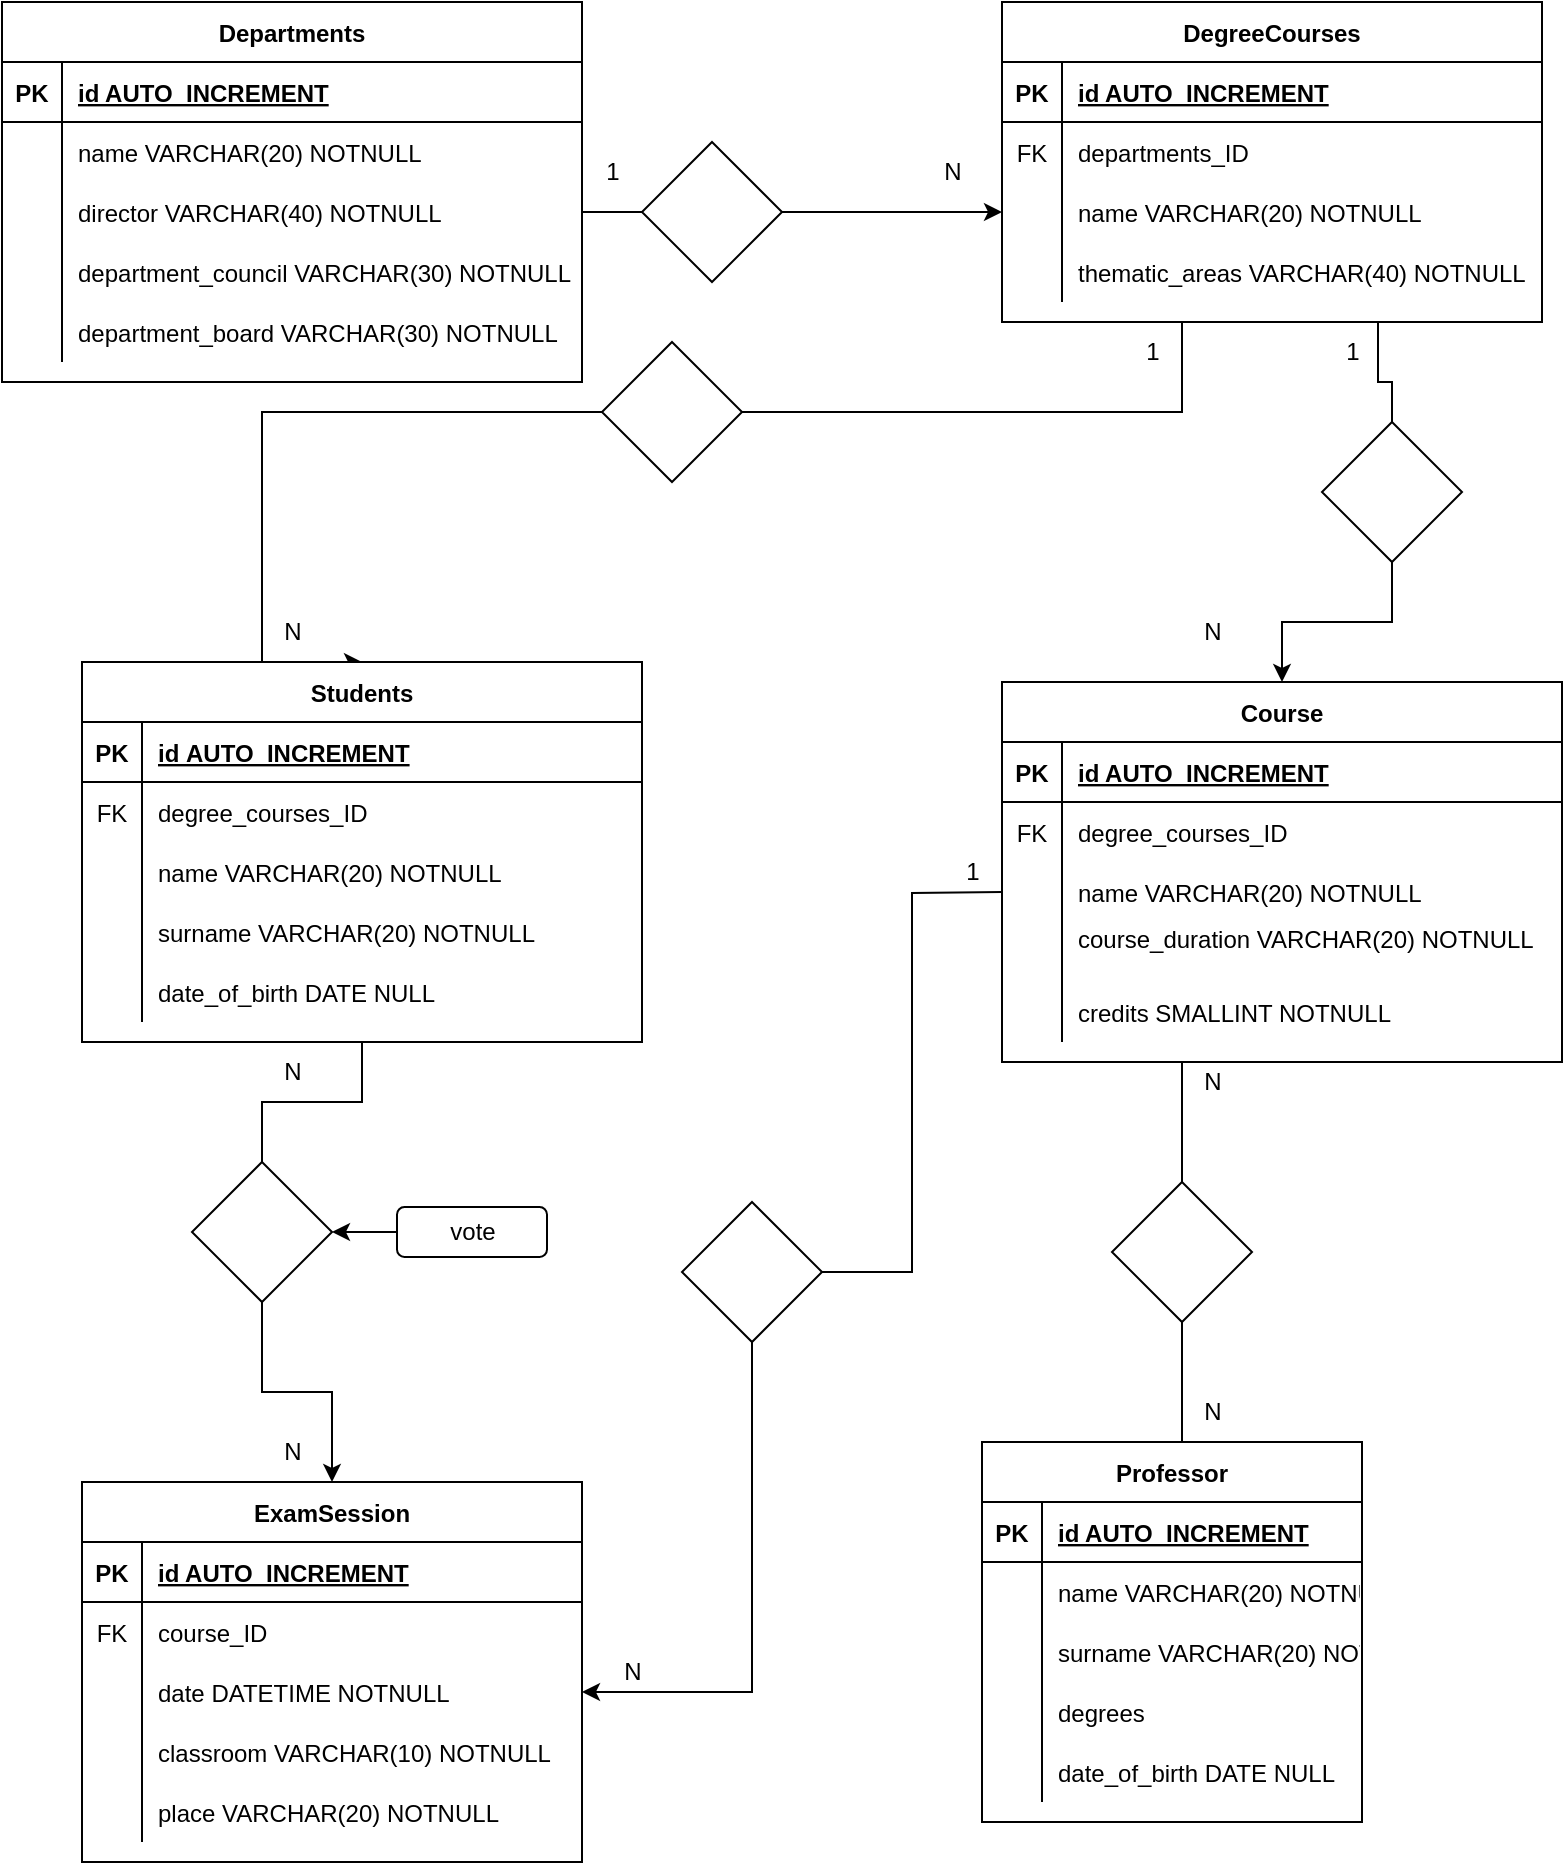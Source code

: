 <mxfile version="20.0.3" type="device"><diagram id="C5RBs43oDa-KdzZeNtuy" name="Page-1"><mxGraphModel dx="946" dy="585" grid="1" gridSize="10" guides="1" tooltips="1" connect="1" arrows="1" fold="1" page="1" pageScale="1" pageWidth="827" pageHeight="1169" math="0" shadow="0"><root><mxCell id="WIyWlLk6GJQsqaUBKTNV-0"/><mxCell id="WIyWlLk6GJQsqaUBKTNV-1" parent="WIyWlLk6GJQsqaUBKTNV-0"/><mxCell id="mthXkv__zyoTN7naPAUL-9" value="Departments" style="shape=table;startSize=30;container=1;collapsible=1;childLayout=tableLayout;fixedRows=1;rowLines=0;fontStyle=1;align=center;resizeLast=1;" vertex="1" parent="WIyWlLk6GJQsqaUBKTNV-1"><mxGeometry x="30" y="30" width="290" height="190" as="geometry"/></mxCell><mxCell id="mthXkv__zyoTN7naPAUL-10" value="" style="shape=tableRow;horizontal=0;startSize=0;swimlaneHead=0;swimlaneBody=0;fillColor=none;collapsible=0;dropTarget=0;points=[[0,0.5],[1,0.5]];portConstraint=eastwest;top=0;left=0;right=0;bottom=1;" vertex="1" parent="mthXkv__zyoTN7naPAUL-9"><mxGeometry y="30" width="290" height="30" as="geometry"/></mxCell><mxCell id="mthXkv__zyoTN7naPAUL-11" value="PK" style="shape=partialRectangle;connectable=0;fillColor=none;top=0;left=0;bottom=0;right=0;fontStyle=1;overflow=hidden;" vertex="1" parent="mthXkv__zyoTN7naPAUL-10"><mxGeometry width="30" height="30" as="geometry"><mxRectangle width="30" height="30" as="alternateBounds"/></mxGeometry></mxCell><mxCell id="mthXkv__zyoTN7naPAUL-12" value="id AUTO_INCREMENT" style="shape=partialRectangle;connectable=0;fillColor=none;top=0;left=0;bottom=0;right=0;align=left;spacingLeft=6;fontStyle=5;overflow=hidden;" vertex="1" parent="mthXkv__zyoTN7naPAUL-10"><mxGeometry x="30" width="260" height="30" as="geometry"><mxRectangle width="260" height="30" as="alternateBounds"/></mxGeometry></mxCell><mxCell id="mthXkv__zyoTN7naPAUL-16" value="" style="shape=tableRow;horizontal=0;startSize=0;swimlaneHead=0;swimlaneBody=0;fillColor=none;collapsible=0;dropTarget=0;points=[[0,0.5],[1,0.5]];portConstraint=eastwest;top=0;left=0;right=0;bottom=0;" vertex="1" parent="mthXkv__zyoTN7naPAUL-9"><mxGeometry y="60" width="290" height="30" as="geometry"/></mxCell><mxCell id="mthXkv__zyoTN7naPAUL-17" value="" style="shape=partialRectangle;connectable=0;fillColor=none;top=0;left=0;bottom=0;right=0;editable=1;overflow=hidden;" vertex="1" parent="mthXkv__zyoTN7naPAUL-16"><mxGeometry width="30" height="30" as="geometry"><mxRectangle width="30" height="30" as="alternateBounds"/></mxGeometry></mxCell><mxCell id="mthXkv__zyoTN7naPAUL-18" value="name VARCHAR(20) NOTNULL" style="shape=partialRectangle;connectable=0;fillColor=none;top=0;left=0;bottom=0;right=0;align=left;spacingLeft=6;overflow=hidden;" vertex="1" parent="mthXkv__zyoTN7naPAUL-16"><mxGeometry x="30" width="260" height="30" as="geometry"><mxRectangle width="260" height="30" as="alternateBounds"/></mxGeometry></mxCell><mxCell id="mthXkv__zyoTN7naPAUL-19" value="" style="shape=tableRow;horizontal=0;startSize=0;swimlaneHead=0;swimlaneBody=0;fillColor=none;collapsible=0;dropTarget=0;points=[[0,0.5],[1,0.5]];portConstraint=eastwest;top=0;left=0;right=0;bottom=0;" vertex="1" parent="mthXkv__zyoTN7naPAUL-9"><mxGeometry y="90" width="290" height="30" as="geometry"/></mxCell><mxCell id="mthXkv__zyoTN7naPAUL-20" value="" style="shape=partialRectangle;connectable=0;fillColor=none;top=0;left=0;bottom=0;right=0;editable=1;overflow=hidden;" vertex="1" parent="mthXkv__zyoTN7naPAUL-19"><mxGeometry width="30" height="30" as="geometry"><mxRectangle width="30" height="30" as="alternateBounds"/></mxGeometry></mxCell><mxCell id="mthXkv__zyoTN7naPAUL-21" value="director VARCHAR(40) NOTNULL" style="shape=partialRectangle;connectable=0;fillColor=none;top=0;left=0;bottom=0;right=0;align=left;spacingLeft=6;overflow=hidden;" vertex="1" parent="mthXkv__zyoTN7naPAUL-19"><mxGeometry x="30" width="260" height="30" as="geometry"><mxRectangle width="260" height="30" as="alternateBounds"/></mxGeometry></mxCell><mxCell id="mthXkv__zyoTN7naPAUL-22" value="" style="shape=tableRow;horizontal=0;startSize=0;swimlaneHead=0;swimlaneBody=0;fillColor=none;collapsible=0;dropTarget=0;points=[[0,0.5],[1,0.5]];portConstraint=eastwest;top=0;left=0;right=0;bottom=0;" vertex="1" parent="mthXkv__zyoTN7naPAUL-9"><mxGeometry y="120" width="290" height="30" as="geometry"/></mxCell><mxCell id="mthXkv__zyoTN7naPAUL-23" value="" style="shape=partialRectangle;connectable=0;fillColor=none;top=0;left=0;bottom=0;right=0;editable=1;overflow=hidden;" vertex="1" parent="mthXkv__zyoTN7naPAUL-22"><mxGeometry width="30" height="30" as="geometry"><mxRectangle width="30" height="30" as="alternateBounds"/></mxGeometry></mxCell><mxCell id="mthXkv__zyoTN7naPAUL-24" value="department_council VARCHAR(30) NOTNULL" style="shape=partialRectangle;connectable=0;fillColor=none;top=0;left=0;bottom=0;right=0;align=left;spacingLeft=6;overflow=hidden;" vertex="1" parent="mthXkv__zyoTN7naPAUL-22"><mxGeometry x="30" width="260" height="30" as="geometry"><mxRectangle width="260" height="30" as="alternateBounds"/></mxGeometry></mxCell><mxCell id="mthXkv__zyoTN7naPAUL-25" value="" style="shape=tableRow;horizontal=0;startSize=0;swimlaneHead=0;swimlaneBody=0;fillColor=none;collapsible=0;dropTarget=0;points=[[0,0.5],[1,0.5]];portConstraint=eastwest;top=0;left=0;right=0;bottom=0;" vertex="1" parent="mthXkv__zyoTN7naPAUL-9"><mxGeometry y="150" width="290" height="30" as="geometry"/></mxCell><mxCell id="mthXkv__zyoTN7naPAUL-26" value="" style="shape=partialRectangle;connectable=0;fillColor=none;top=0;left=0;bottom=0;right=0;editable=1;overflow=hidden;" vertex="1" parent="mthXkv__zyoTN7naPAUL-25"><mxGeometry width="30" height="30" as="geometry"><mxRectangle width="30" height="30" as="alternateBounds"/></mxGeometry></mxCell><mxCell id="mthXkv__zyoTN7naPAUL-27" value="department_board VARCHAR(30) NOTNULL" style="shape=partialRectangle;connectable=0;fillColor=none;top=0;left=0;bottom=0;right=0;align=left;spacingLeft=6;overflow=hidden;" vertex="1" parent="mthXkv__zyoTN7naPAUL-25"><mxGeometry x="30" width="260" height="30" as="geometry"><mxRectangle width="260" height="30" as="alternateBounds"/></mxGeometry></mxCell><mxCell id="mthXkv__zyoTN7naPAUL-90" style="edgeStyle=orthogonalEdgeStyle;rounded=0;orthogonalLoop=1;jettySize=auto;html=1;startArrow=none;" edge="1" parent="WIyWlLk6GJQsqaUBKTNV-1" source="mthXkv__zyoTN7naPAUL-94" target="mthXkv__zyoTN7naPAUL-71"><mxGeometry relative="1" as="geometry"/></mxCell><mxCell id="mthXkv__zyoTN7naPAUL-168" style="edgeStyle=orthogonalEdgeStyle;rounded=0;orthogonalLoop=1;jettySize=auto;html=1;entryX=0.5;entryY=0;entryDx=0;entryDy=0;startArrow=none;exitX=0;exitY=0.5;exitDx=0;exitDy=0;exitPerimeter=0;" edge="1" parent="WIyWlLk6GJQsqaUBKTNV-1" source="mthXkv__zyoTN7naPAUL-169" target="mthXkv__zyoTN7naPAUL-149"><mxGeometry relative="1" as="geometry"><Array as="points"><mxPoint x="160" y="235"/></Array></mxGeometry></mxCell><mxCell id="mthXkv__zyoTN7naPAUL-28" value="DegreeCourses" style="shape=table;startSize=30;container=1;collapsible=1;childLayout=tableLayout;fixedRows=1;rowLines=0;fontStyle=1;align=center;resizeLast=1;" vertex="1" parent="WIyWlLk6GJQsqaUBKTNV-1"><mxGeometry x="530" y="30" width="270" height="160" as="geometry"/></mxCell><mxCell id="mthXkv__zyoTN7naPAUL-29" value="" style="shape=tableRow;horizontal=0;startSize=0;swimlaneHead=0;swimlaneBody=0;fillColor=none;collapsible=0;dropTarget=0;points=[[0,0.5],[1,0.5]];portConstraint=eastwest;top=0;left=0;right=0;bottom=1;" vertex="1" parent="mthXkv__zyoTN7naPAUL-28"><mxGeometry y="30" width="270" height="30" as="geometry"/></mxCell><mxCell id="mthXkv__zyoTN7naPAUL-30" value="PK" style="shape=partialRectangle;connectable=0;fillColor=none;top=0;left=0;bottom=0;right=0;fontStyle=1;overflow=hidden;" vertex="1" parent="mthXkv__zyoTN7naPAUL-29"><mxGeometry width="30" height="30" as="geometry"><mxRectangle width="30" height="30" as="alternateBounds"/></mxGeometry></mxCell><mxCell id="mthXkv__zyoTN7naPAUL-31" value="id AUTO_INCREMENT" style="shape=partialRectangle;connectable=0;fillColor=none;top=0;left=0;bottom=0;right=0;align=left;spacingLeft=6;fontStyle=5;overflow=hidden;" vertex="1" parent="mthXkv__zyoTN7naPAUL-29"><mxGeometry x="30" width="240" height="30" as="geometry"><mxRectangle width="240" height="30" as="alternateBounds"/></mxGeometry></mxCell><mxCell id="mthXkv__zyoTN7naPAUL-32" value="" style="shape=tableRow;horizontal=0;startSize=0;swimlaneHead=0;swimlaneBody=0;fillColor=none;collapsible=0;dropTarget=0;points=[[0,0.5],[1,0.5]];portConstraint=eastwest;top=0;left=0;right=0;bottom=0;" vertex="1" parent="mthXkv__zyoTN7naPAUL-28"><mxGeometry y="60" width="270" height="30" as="geometry"/></mxCell><mxCell id="mthXkv__zyoTN7naPAUL-33" value="FK" style="shape=partialRectangle;connectable=0;fillColor=none;top=0;left=0;bottom=0;right=0;editable=1;overflow=hidden;" vertex="1" parent="mthXkv__zyoTN7naPAUL-32"><mxGeometry width="30" height="30" as="geometry"><mxRectangle width="30" height="30" as="alternateBounds"/></mxGeometry></mxCell><mxCell id="mthXkv__zyoTN7naPAUL-34" value="departments_ID" style="shape=partialRectangle;connectable=0;fillColor=none;top=0;left=0;bottom=0;right=0;align=left;spacingLeft=6;overflow=hidden;" vertex="1" parent="mthXkv__zyoTN7naPAUL-32"><mxGeometry x="30" width="240" height="30" as="geometry"><mxRectangle width="240" height="30" as="alternateBounds"/></mxGeometry></mxCell><mxCell id="mthXkv__zyoTN7naPAUL-61" value="" style="shape=tableRow;horizontal=0;startSize=0;swimlaneHead=0;swimlaneBody=0;fillColor=none;collapsible=0;dropTarget=0;points=[[0,0.5],[1,0.5]];portConstraint=eastwest;top=0;left=0;right=0;bottom=0;" vertex="1" parent="mthXkv__zyoTN7naPAUL-28"><mxGeometry y="90" width="270" height="30" as="geometry"/></mxCell><mxCell id="mthXkv__zyoTN7naPAUL-62" value="" style="shape=partialRectangle;connectable=0;fillColor=none;top=0;left=0;bottom=0;right=0;editable=1;overflow=hidden;" vertex="1" parent="mthXkv__zyoTN7naPAUL-61"><mxGeometry width="30" height="30" as="geometry"><mxRectangle width="30" height="30" as="alternateBounds"/></mxGeometry></mxCell><mxCell id="mthXkv__zyoTN7naPAUL-63" value="name VARCHAR(20) NOTNULL" style="shape=partialRectangle;connectable=0;fillColor=none;top=0;left=0;bottom=0;right=0;align=left;spacingLeft=6;overflow=hidden;" vertex="1" parent="mthXkv__zyoTN7naPAUL-61"><mxGeometry x="30" width="240" height="30" as="geometry"><mxRectangle width="240" height="30" as="alternateBounds"/></mxGeometry></mxCell><mxCell id="mthXkv__zyoTN7naPAUL-35" value="" style="shape=tableRow;horizontal=0;startSize=0;swimlaneHead=0;swimlaneBody=0;fillColor=none;collapsible=0;dropTarget=0;points=[[0,0.5],[1,0.5]];portConstraint=eastwest;top=0;left=0;right=0;bottom=0;" vertex="1" parent="mthXkv__zyoTN7naPAUL-28"><mxGeometry y="120" width="270" height="30" as="geometry"/></mxCell><mxCell id="mthXkv__zyoTN7naPAUL-36" value="" style="shape=partialRectangle;connectable=0;fillColor=none;top=0;left=0;bottom=0;right=0;editable=1;overflow=hidden;" vertex="1" parent="mthXkv__zyoTN7naPAUL-35"><mxGeometry width="30" height="30" as="geometry"><mxRectangle width="30" height="30" as="alternateBounds"/></mxGeometry></mxCell><mxCell id="mthXkv__zyoTN7naPAUL-37" value="thematic_areas VARCHAR(40) NOTNULL" style="shape=partialRectangle;connectable=0;fillColor=none;top=0;left=0;bottom=0;right=0;align=left;spacingLeft=6;overflow=hidden;" vertex="1" parent="mthXkv__zyoTN7naPAUL-35"><mxGeometry x="30" width="240" height="30" as="geometry"><mxRectangle width="240" height="30" as="alternateBounds"/></mxGeometry></mxCell><mxCell id="mthXkv__zyoTN7naPAUL-67" value="1" style="text;html=1;align=center;verticalAlign=middle;resizable=0;points=[];autosize=1;strokeColor=none;fillColor=none;" vertex="1" parent="WIyWlLk6GJQsqaUBKTNV-1"><mxGeometry x="320" y="100" width="30" height="30" as="geometry"/></mxCell><mxCell id="mthXkv__zyoTN7naPAUL-68" value="N" style="text;html=1;align=center;verticalAlign=middle;resizable=0;points=[];autosize=1;strokeColor=none;fillColor=none;" vertex="1" parent="WIyWlLk6GJQsqaUBKTNV-1"><mxGeometry x="490" y="100" width="30" height="30" as="geometry"/></mxCell><mxCell id="mthXkv__zyoTN7naPAUL-71" value="Course" style="shape=table;startSize=30;container=1;collapsible=1;childLayout=tableLayout;fixedRows=1;rowLines=0;fontStyle=1;align=center;resizeLast=1;strokeColor=default;strokeWidth=1;" vertex="1" parent="WIyWlLk6GJQsqaUBKTNV-1"><mxGeometry x="530" y="370" width="280" height="190" as="geometry"/></mxCell><mxCell id="mthXkv__zyoTN7naPAUL-72" value="" style="shape=tableRow;horizontal=0;startSize=0;swimlaneHead=0;swimlaneBody=0;fillColor=none;collapsible=0;dropTarget=0;points=[[0,0.5],[1,0.5]];portConstraint=eastwest;top=0;left=0;right=0;bottom=1;strokeColor=default;strokeWidth=1;" vertex="1" parent="mthXkv__zyoTN7naPAUL-71"><mxGeometry y="30" width="280" height="30" as="geometry"/></mxCell><mxCell id="mthXkv__zyoTN7naPAUL-73" value="PK" style="shape=partialRectangle;connectable=0;fillColor=none;top=0;left=0;bottom=0;right=0;fontStyle=1;overflow=hidden;strokeColor=default;strokeWidth=1;" vertex="1" parent="mthXkv__zyoTN7naPAUL-72"><mxGeometry width="30" height="30" as="geometry"><mxRectangle width="30" height="30" as="alternateBounds"/></mxGeometry></mxCell><mxCell id="mthXkv__zyoTN7naPAUL-74" value="id AUTO_INCREMENT" style="shape=partialRectangle;connectable=0;fillColor=none;top=0;left=0;bottom=0;right=0;align=left;spacingLeft=6;fontStyle=5;overflow=hidden;strokeColor=default;strokeWidth=1;" vertex="1" parent="mthXkv__zyoTN7naPAUL-72"><mxGeometry x="30" width="250" height="30" as="geometry"><mxRectangle width="250" height="30" as="alternateBounds"/></mxGeometry></mxCell><mxCell id="mthXkv__zyoTN7naPAUL-81" value="" style="shape=tableRow;horizontal=0;startSize=0;swimlaneHead=0;swimlaneBody=0;fillColor=none;collapsible=0;dropTarget=0;points=[[0,0.5],[1,0.5]];portConstraint=eastwest;top=0;left=0;right=0;bottom=0;strokeColor=default;strokeWidth=1;" vertex="1" parent="mthXkv__zyoTN7naPAUL-71"><mxGeometry y="60" width="280" height="30" as="geometry"/></mxCell><mxCell id="mthXkv__zyoTN7naPAUL-82" value="FK" style="shape=partialRectangle;connectable=0;fillColor=none;top=0;left=0;bottom=0;right=0;editable=1;overflow=hidden;strokeColor=default;strokeWidth=1;" vertex="1" parent="mthXkv__zyoTN7naPAUL-81"><mxGeometry width="30" height="30" as="geometry"><mxRectangle width="30" height="30" as="alternateBounds"/></mxGeometry></mxCell><mxCell id="mthXkv__zyoTN7naPAUL-83" value="degree_courses_ID" style="shape=partialRectangle;connectable=0;fillColor=none;top=0;left=0;bottom=0;right=0;align=left;spacingLeft=6;overflow=hidden;strokeColor=default;strokeWidth=1;" vertex="1" parent="mthXkv__zyoTN7naPAUL-81"><mxGeometry x="30" width="250" height="30" as="geometry"><mxRectangle width="250" height="30" as="alternateBounds"/></mxGeometry></mxCell><mxCell id="mthXkv__zyoTN7naPAUL-75" value="" style="shape=tableRow;horizontal=0;startSize=0;swimlaneHead=0;swimlaneBody=0;fillColor=none;collapsible=0;dropTarget=0;points=[[0,0.5],[1,0.5]];portConstraint=eastwest;top=0;left=0;right=0;bottom=0;strokeColor=default;strokeWidth=1;" vertex="1" parent="mthXkv__zyoTN7naPAUL-71"><mxGeometry y="90" width="280" height="30" as="geometry"/></mxCell><mxCell id="mthXkv__zyoTN7naPAUL-76" value="" style="shape=partialRectangle;connectable=0;fillColor=none;top=0;left=0;bottom=0;right=0;editable=1;overflow=hidden;strokeColor=default;strokeWidth=1;" vertex="1" parent="mthXkv__zyoTN7naPAUL-75"><mxGeometry width="30" height="30" as="geometry"><mxRectangle width="30" height="30" as="alternateBounds"/></mxGeometry></mxCell><mxCell id="mthXkv__zyoTN7naPAUL-77" value="name VARCHAR(20) NOTNULL" style="shape=partialRectangle;connectable=0;fillColor=none;top=0;left=0;bottom=0;right=0;align=left;spacingLeft=6;overflow=hidden;strokeColor=default;strokeWidth=1;" vertex="1" parent="mthXkv__zyoTN7naPAUL-75"><mxGeometry x="30" width="250" height="30" as="geometry"><mxRectangle width="250" height="30" as="alternateBounds"/></mxGeometry></mxCell><mxCell id="mthXkv__zyoTN7naPAUL-78" value="" style="shape=tableRow;horizontal=0;startSize=0;swimlaneHead=0;swimlaneBody=0;fillColor=none;collapsible=0;dropTarget=0;points=[[0,0.5],[1,0.5]];portConstraint=eastwest;top=0;left=0;right=0;bottom=0;strokeColor=default;strokeWidth=1;" vertex="1" parent="mthXkv__zyoTN7naPAUL-71"><mxGeometry y="120" width="280" height="30" as="geometry"/></mxCell><mxCell id="mthXkv__zyoTN7naPAUL-79" value="" style="shape=partialRectangle;connectable=0;fillColor=none;top=0;left=0;bottom=0;right=0;editable=1;overflow=hidden;strokeColor=default;strokeWidth=1;" vertex="1" parent="mthXkv__zyoTN7naPAUL-78"><mxGeometry width="30" height="30" as="geometry"><mxRectangle width="30" height="30" as="alternateBounds"/></mxGeometry></mxCell><mxCell id="mthXkv__zyoTN7naPAUL-80" value="course_duration VARCHAR(20) NOTNULL&#10;  " style="shape=partialRectangle;connectable=0;fillColor=none;top=0;left=0;bottom=0;right=0;align=left;spacingLeft=6;overflow=hidden;strokeColor=default;strokeWidth=1;" vertex="1" parent="mthXkv__zyoTN7naPAUL-78"><mxGeometry x="30" width="250" height="30" as="geometry"><mxRectangle width="250" height="30" as="alternateBounds"/></mxGeometry></mxCell><mxCell id="mthXkv__zyoTN7naPAUL-91" value="" style="shape=tableRow;horizontal=0;startSize=0;swimlaneHead=0;swimlaneBody=0;fillColor=none;collapsible=0;dropTarget=0;points=[[0,0.5],[1,0.5]];portConstraint=eastwest;top=0;left=0;right=0;bottom=0;strokeColor=default;strokeWidth=1;" vertex="1" parent="mthXkv__zyoTN7naPAUL-71"><mxGeometry y="150" width="280" height="30" as="geometry"/></mxCell><mxCell id="mthXkv__zyoTN7naPAUL-92" value="" style="shape=partialRectangle;connectable=0;fillColor=none;top=0;left=0;bottom=0;right=0;editable=1;overflow=hidden;strokeColor=default;strokeWidth=1;" vertex="1" parent="mthXkv__zyoTN7naPAUL-91"><mxGeometry width="30" height="30" as="geometry"><mxRectangle width="30" height="30" as="alternateBounds"/></mxGeometry></mxCell><mxCell id="mthXkv__zyoTN7naPAUL-93" value="credits SMALLINT NOTNULL" style="shape=partialRectangle;connectable=0;fillColor=none;top=0;left=0;bottom=0;right=0;align=left;spacingLeft=6;overflow=hidden;strokeColor=default;strokeWidth=1;" vertex="1" parent="mthXkv__zyoTN7naPAUL-91"><mxGeometry x="30" width="250" height="30" as="geometry"><mxRectangle width="250" height="30" as="alternateBounds"/></mxGeometry></mxCell><mxCell id="mthXkv__zyoTN7naPAUL-87" style="edgeStyle=orthogonalEdgeStyle;rounded=0;orthogonalLoop=1;jettySize=auto;html=1;entryX=0;entryY=0.5;entryDx=0;entryDy=0;startArrow=none;" edge="1" parent="WIyWlLk6GJQsqaUBKTNV-1" source="mthXkv__zyoTN7naPAUL-88" target="mthXkv__zyoTN7naPAUL-61"><mxGeometry relative="1" as="geometry"/></mxCell><mxCell id="mthXkv__zyoTN7naPAUL-88" value="" style="strokeWidth=1;html=1;shape=mxgraph.flowchart.decision;whiteSpace=wrap;" vertex="1" parent="WIyWlLk6GJQsqaUBKTNV-1"><mxGeometry x="350" y="100" width="70" height="70" as="geometry"/></mxCell><mxCell id="mthXkv__zyoTN7naPAUL-89" value="" style="edgeStyle=orthogonalEdgeStyle;rounded=0;orthogonalLoop=1;jettySize=auto;html=1;entryX=0;entryY=0.5;entryDx=0;entryDy=0;endArrow=none;" edge="1" parent="WIyWlLk6GJQsqaUBKTNV-1" source="mthXkv__zyoTN7naPAUL-19" target="mthXkv__zyoTN7naPAUL-88"><mxGeometry relative="1" as="geometry"><mxPoint x="250" y="135" as="sourcePoint"/><mxPoint x="530" y="135" as="targetPoint"/></mxGeometry></mxCell><mxCell id="mthXkv__zyoTN7naPAUL-94" value="" style="strokeWidth=1;html=1;shape=mxgraph.flowchart.decision;whiteSpace=wrap;" vertex="1" parent="WIyWlLk6GJQsqaUBKTNV-1"><mxGeometry x="690" y="240" width="70" height="70" as="geometry"/></mxCell><mxCell id="mthXkv__zyoTN7naPAUL-95" value="" style="edgeStyle=orthogonalEdgeStyle;rounded=0;orthogonalLoop=1;jettySize=auto;html=1;endArrow=none;exitX=0.75;exitY=1;exitDx=0;exitDy=0;" edge="1" parent="WIyWlLk6GJQsqaUBKTNV-1" source="mthXkv__zyoTN7naPAUL-28" target="mthXkv__zyoTN7naPAUL-94"><mxGeometry relative="1" as="geometry"><mxPoint x="620" y="190" as="sourcePoint"/><mxPoint x="620" y="370" as="targetPoint"/><Array as="points"><mxPoint x="718" y="220"/><mxPoint x="725" y="220"/></Array></mxGeometry></mxCell><mxCell id="mthXkv__zyoTN7naPAUL-96" value="1" style="text;html=1;align=center;verticalAlign=middle;resizable=0;points=[];autosize=1;strokeColor=none;fillColor=none;" vertex="1" parent="WIyWlLk6GJQsqaUBKTNV-1"><mxGeometry x="690" y="190" width="30" height="30" as="geometry"/></mxCell><mxCell id="mthXkv__zyoTN7naPAUL-97" value="N" style="text;html=1;align=center;verticalAlign=middle;resizable=0;points=[];autosize=1;strokeColor=none;fillColor=none;" vertex="1" parent="WIyWlLk6GJQsqaUBKTNV-1"><mxGeometry x="620" y="330" width="30" height="30" as="geometry"/></mxCell><mxCell id="mthXkv__zyoTN7naPAUL-98" value="Professor" style="shape=table;startSize=30;container=1;collapsible=1;childLayout=tableLayout;fixedRows=1;rowLines=0;fontStyle=1;align=center;resizeLast=1;strokeColor=default;strokeWidth=1;" vertex="1" parent="WIyWlLk6GJQsqaUBKTNV-1"><mxGeometry x="520" y="750" width="190" height="190" as="geometry"/></mxCell><mxCell id="mthXkv__zyoTN7naPAUL-99" value="" style="shape=tableRow;horizontal=0;startSize=0;swimlaneHead=0;swimlaneBody=0;fillColor=none;collapsible=0;dropTarget=0;points=[[0,0.5],[1,0.5]];portConstraint=eastwest;top=0;left=0;right=0;bottom=1;strokeColor=default;strokeWidth=1;" vertex="1" parent="mthXkv__zyoTN7naPAUL-98"><mxGeometry y="30" width="190" height="30" as="geometry"/></mxCell><mxCell id="mthXkv__zyoTN7naPAUL-100" value="PK" style="shape=partialRectangle;connectable=0;fillColor=none;top=0;left=0;bottom=0;right=0;fontStyle=1;overflow=hidden;strokeColor=default;strokeWidth=1;" vertex="1" parent="mthXkv__zyoTN7naPAUL-99"><mxGeometry width="30" height="30" as="geometry"><mxRectangle width="30" height="30" as="alternateBounds"/></mxGeometry></mxCell><mxCell id="mthXkv__zyoTN7naPAUL-101" value="id AUTO_INCREMENT" style="shape=partialRectangle;connectable=0;fillColor=none;top=0;left=0;bottom=0;right=0;align=left;spacingLeft=6;fontStyle=5;overflow=hidden;strokeColor=default;strokeWidth=1;" vertex="1" parent="mthXkv__zyoTN7naPAUL-99"><mxGeometry x="30" width="160" height="30" as="geometry"><mxRectangle width="160" height="30" as="alternateBounds"/></mxGeometry></mxCell><mxCell id="mthXkv__zyoTN7naPAUL-102" value="" style="shape=tableRow;horizontal=0;startSize=0;swimlaneHead=0;swimlaneBody=0;fillColor=none;collapsible=0;dropTarget=0;points=[[0,0.5],[1,0.5]];portConstraint=eastwest;top=0;left=0;right=0;bottom=0;strokeColor=default;strokeWidth=1;" vertex="1" parent="mthXkv__zyoTN7naPAUL-98"><mxGeometry y="60" width="190" height="30" as="geometry"/></mxCell><mxCell id="mthXkv__zyoTN7naPAUL-103" value="" style="shape=partialRectangle;connectable=0;fillColor=none;top=0;left=0;bottom=0;right=0;editable=1;overflow=hidden;strokeColor=default;strokeWidth=1;" vertex="1" parent="mthXkv__zyoTN7naPAUL-102"><mxGeometry width="30" height="30" as="geometry"><mxRectangle width="30" height="30" as="alternateBounds"/></mxGeometry></mxCell><mxCell id="mthXkv__zyoTN7naPAUL-104" value="name VARCHAR(20) NOTNULL" style="shape=partialRectangle;connectable=0;fillColor=none;top=0;left=0;bottom=0;right=0;align=left;spacingLeft=6;overflow=hidden;strokeColor=default;strokeWidth=1;" vertex="1" parent="mthXkv__zyoTN7naPAUL-102"><mxGeometry x="30" width="160" height="30" as="geometry"><mxRectangle width="160" height="30" as="alternateBounds"/></mxGeometry></mxCell><mxCell id="mthXkv__zyoTN7naPAUL-105" value="" style="shape=tableRow;horizontal=0;startSize=0;swimlaneHead=0;swimlaneBody=0;fillColor=none;collapsible=0;dropTarget=0;points=[[0,0.5],[1,0.5]];portConstraint=eastwest;top=0;left=0;right=0;bottom=0;strokeColor=default;strokeWidth=1;" vertex="1" parent="mthXkv__zyoTN7naPAUL-98"><mxGeometry y="90" width="190" height="30" as="geometry"/></mxCell><mxCell id="mthXkv__zyoTN7naPAUL-106" value="" style="shape=partialRectangle;connectable=0;fillColor=none;top=0;left=0;bottom=0;right=0;editable=1;overflow=hidden;strokeColor=default;strokeWidth=1;" vertex="1" parent="mthXkv__zyoTN7naPAUL-105"><mxGeometry width="30" height="30" as="geometry"><mxRectangle width="30" height="30" as="alternateBounds"/></mxGeometry></mxCell><mxCell id="mthXkv__zyoTN7naPAUL-107" value="surname VARCHAR(20) NOTNULL" style="shape=partialRectangle;connectable=0;fillColor=none;top=0;left=0;bottom=0;right=0;align=left;spacingLeft=6;overflow=hidden;strokeColor=default;strokeWidth=1;" vertex="1" parent="mthXkv__zyoTN7naPAUL-105"><mxGeometry x="30" width="160" height="30" as="geometry"><mxRectangle width="160" height="30" as="alternateBounds"/></mxGeometry></mxCell><mxCell id="mthXkv__zyoTN7naPAUL-108" value="" style="shape=tableRow;horizontal=0;startSize=0;swimlaneHead=0;swimlaneBody=0;fillColor=none;collapsible=0;dropTarget=0;points=[[0,0.5],[1,0.5]];portConstraint=eastwest;top=0;left=0;right=0;bottom=0;strokeColor=default;strokeWidth=1;" vertex="1" parent="mthXkv__zyoTN7naPAUL-98"><mxGeometry y="120" width="190" height="30" as="geometry"/></mxCell><mxCell id="mthXkv__zyoTN7naPAUL-109" value="" style="shape=partialRectangle;connectable=0;fillColor=none;top=0;left=0;bottom=0;right=0;editable=1;overflow=hidden;strokeColor=default;strokeWidth=1;" vertex="1" parent="mthXkv__zyoTN7naPAUL-108"><mxGeometry width="30" height="30" as="geometry"><mxRectangle width="30" height="30" as="alternateBounds"/></mxGeometry></mxCell><mxCell id="mthXkv__zyoTN7naPAUL-110" value="degrees" style="shape=partialRectangle;connectable=0;fillColor=none;top=0;left=0;bottom=0;right=0;align=left;spacingLeft=6;overflow=hidden;strokeColor=default;strokeWidth=1;" vertex="1" parent="mthXkv__zyoTN7naPAUL-108"><mxGeometry x="30" width="160" height="30" as="geometry"><mxRectangle width="160" height="30" as="alternateBounds"/></mxGeometry></mxCell><mxCell id="mthXkv__zyoTN7naPAUL-111" value="" style="shape=tableRow;horizontal=0;startSize=0;swimlaneHead=0;swimlaneBody=0;fillColor=none;collapsible=0;dropTarget=0;points=[[0,0.5],[1,0.5]];portConstraint=eastwest;top=0;left=0;right=0;bottom=0;strokeColor=default;strokeWidth=1;" vertex="1" parent="mthXkv__zyoTN7naPAUL-98"><mxGeometry y="150" width="190" height="30" as="geometry"/></mxCell><mxCell id="mthXkv__zyoTN7naPAUL-112" value="" style="shape=partialRectangle;connectable=0;fillColor=none;top=0;left=0;bottom=0;right=0;editable=1;overflow=hidden;strokeColor=default;strokeWidth=1;" vertex="1" parent="mthXkv__zyoTN7naPAUL-111"><mxGeometry width="30" height="30" as="geometry"><mxRectangle width="30" height="30" as="alternateBounds"/></mxGeometry></mxCell><mxCell id="mthXkv__zyoTN7naPAUL-113" value="date_of_birth DATE NULL" style="shape=partialRectangle;connectable=0;fillColor=none;top=0;left=0;bottom=0;right=0;align=left;spacingLeft=6;overflow=hidden;strokeColor=default;strokeWidth=1;" vertex="1" parent="mthXkv__zyoTN7naPAUL-111"><mxGeometry x="30" width="160" height="30" as="geometry"><mxRectangle width="160" height="30" as="alternateBounds"/></mxGeometry></mxCell><mxCell id="mthXkv__zyoTN7naPAUL-119" value="" style="endArrow=none;html=1;rounded=0;startArrow=none;" edge="1" parent="WIyWlLk6GJQsqaUBKTNV-1" source="mthXkv__zyoTN7naPAUL-120"><mxGeometry width="50" height="50" relative="1" as="geometry"><mxPoint x="620" y="750" as="sourcePoint"/><mxPoint x="620" y="560" as="targetPoint"/></mxGeometry></mxCell><mxCell id="mthXkv__zyoTN7naPAUL-120" value="" style="strokeWidth=1;html=1;shape=mxgraph.flowchart.decision;whiteSpace=wrap;" vertex="1" parent="WIyWlLk6GJQsqaUBKTNV-1"><mxGeometry x="585" y="620" width="70" height="70" as="geometry"/></mxCell><mxCell id="mthXkv__zyoTN7naPAUL-121" value="" style="endArrow=none;html=1;rounded=0;" edge="1" parent="WIyWlLk6GJQsqaUBKTNV-1" target="mthXkv__zyoTN7naPAUL-120"><mxGeometry width="50" height="50" relative="1" as="geometry"><mxPoint x="620" y="750" as="sourcePoint"/><mxPoint x="620" y="560" as="targetPoint"/></mxGeometry></mxCell><mxCell id="mthXkv__zyoTN7naPAUL-123" value="N" style="text;html=1;align=center;verticalAlign=middle;resizable=0;points=[];autosize=1;strokeColor=none;fillColor=none;" vertex="1" parent="WIyWlLk6GJQsqaUBKTNV-1"><mxGeometry x="620" y="555" width="30" height="30" as="geometry"/></mxCell><mxCell id="mthXkv__zyoTN7naPAUL-124" value="N" style="text;html=1;align=center;verticalAlign=middle;resizable=0;points=[];autosize=1;strokeColor=none;fillColor=none;" vertex="1" parent="WIyWlLk6GJQsqaUBKTNV-1"><mxGeometry x="620" y="720" width="30" height="30" as="geometry"/></mxCell><mxCell id="mthXkv__zyoTN7naPAUL-125" value="ExamSession" style="shape=table;startSize=30;container=1;collapsible=1;childLayout=tableLayout;fixedRows=1;rowLines=0;fontStyle=1;align=center;resizeLast=1;strokeColor=default;strokeWidth=1;" vertex="1" parent="WIyWlLk6GJQsqaUBKTNV-1"><mxGeometry x="70" y="770" width="250" height="190" as="geometry"/></mxCell><mxCell id="mthXkv__zyoTN7naPAUL-126" value="" style="shape=tableRow;horizontal=0;startSize=0;swimlaneHead=0;swimlaneBody=0;fillColor=none;collapsible=0;dropTarget=0;points=[[0,0.5],[1,0.5]];portConstraint=eastwest;top=0;left=0;right=0;bottom=1;strokeColor=default;strokeWidth=1;" vertex="1" parent="mthXkv__zyoTN7naPAUL-125"><mxGeometry y="30" width="250" height="30" as="geometry"/></mxCell><mxCell id="mthXkv__zyoTN7naPAUL-127" value="PK" style="shape=partialRectangle;connectable=0;fillColor=none;top=0;left=0;bottom=0;right=0;fontStyle=1;overflow=hidden;strokeColor=default;strokeWidth=1;" vertex="1" parent="mthXkv__zyoTN7naPAUL-126"><mxGeometry width="30" height="30" as="geometry"><mxRectangle width="30" height="30" as="alternateBounds"/></mxGeometry></mxCell><mxCell id="mthXkv__zyoTN7naPAUL-128" value="id AUTO_INCREMENT" style="shape=partialRectangle;connectable=0;fillColor=none;top=0;left=0;bottom=0;right=0;align=left;spacingLeft=6;fontStyle=5;overflow=hidden;strokeColor=default;strokeWidth=1;" vertex="1" parent="mthXkv__zyoTN7naPAUL-126"><mxGeometry x="30" width="220" height="30" as="geometry"><mxRectangle width="220" height="30" as="alternateBounds"/></mxGeometry></mxCell><mxCell id="mthXkv__zyoTN7naPAUL-129" value="" style="shape=tableRow;horizontal=0;startSize=0;swimlaneHead=0;swimlaneBody=0;fillColor=none;collapsible=0;dropTarget=0;points=[[0,0.5],[1,0.5]];portConstraint=eastwest;top=0;left=0;right=0;bottom=0;strokeColor=default;strokeWidth=1;" vertex="1" parent="mthXkv__zyoTN7naPAUL-125"><mxGeometry y="60" width="250" height="30" as="geometry"/></mxCell><mxCell id="mthXkv__zyoTN7naPAUL-130" value="FK" style="shape=partialRectangle;connectable=0;fillColor=none;top=0;left=0;bottom=0;right=0;editable=1;overflow=hidden;strokeColor=default;strokeWidth=1;" vertex="1" parent="mthXkv__zyoTN7naPAUL-129"><mxGeometry width="30" height="30" as="geometry"><mxRectangle width="30" height="30" as="alternateBounds"/></mxGeometry></mxCell><mxCell id="mthXkv__zyoTN7naPAUL-131" value="course_ID" style="shape=partialRectangle;connectable=0;fillColor=none;top=0;left=0;bottom=0;right=0;align=left;spacingLeft=6;overflow=hidden;strokeColor=default;strokeWidth=1;" vertex="1" parent="mthXkv__zyoTN7naPAUL-129"><mxGeometry x="30" width="220" height="30" as="geometry"><mxRectangle width="220" height="30" as="alternateBounds"/></mxGeometry></mxCell><mxCell id="mthXkv__zyoTN7naPAUL-132" value="" style="shape=tableRow;horizontal=0;startSize=0;swimlaneHead=0;swimlaneBody=0;fillColor=none;collapsible=0;dropTarget=0;points=[[0,0.5],[1,0.5]];portConstraint=eastwest;top=0;left=0;right=0;bottom=0;strokeColor=default;strokeWidth=1;" vertex="1" parent="mthXkv__zyoTN7naPAUL-125"><mxGeometry y="90" width="250" height="30" as="geometry"/></mxCell><mxCell id="mthXkv__zyoTN7naPAUL-133" value="" style="shape=partialRectangle;connectable=0;fillColor=none;top=0;left=0;bottom=0;right=0;editable=1;overflow=hidden;strokeColor=default;strokeWidth=1;" vertex="1" parent="mthXkv__zyoTN7naPAUL-132"><mxGeometry width="30" height="30" as="geometry"><mxRectangle width="30" height="30" as="alternateBounds"/></mxGeometry></mxCell><mxCell id="mthXkv__zyoTN7naPAUL-134" value="date DATETIME NOTNULL" style="shape=partialRectangle;connectable=0;fillColor=none;top=0;left=0;bottom=0;right=0;align=left;spacingLeft=6;overflow=hidden;strokeColor=default;strokeWidth=1;" vertex="1" parent="mthXkv__zyoTN7naPAUL-132"><mxGeometry x="30" width="220" height="30" as="geometry"><mxRectangle width="220" height="30" as="alternateBounds"/></mxGeometry></mxCell><mxCell id="mthXkv__zyoTN7naPAUL-135" value="" style="shape=tableRow;horizontal=0;startSize=0;swimlaneHead=0;swimlaneBody=0;fillColor=none;collapsible=0;dropTarget=0;points=[[0,0.5],[1,0.5]];portConstraint=eastwest;top=0;left=0;right=0;bottom=0;strokeColor=default;strokeWidth=1;" vertex="1" parent="mthXkv__zyoTN7naPAUL-125"><mxGeometry y="120" width="250" height="30" as="geometry"/></mxCell><mxCell id="mthXkv__zyoTN7naPAUL-136" value="" style="shape=partialRectangle;connectable=0;fillColor=none;top=0;left=0;bottom=0;right=0;editable=1;overflow=hidden;strokeColor=default;strokeWidth=1;" vertex="1" parent="mthXkv__zyoTN7naPAUL-135"><mxGeometry width="30" height="30" as="geometry"><mxRectangle width="30" height="30" as="alternateBounds"/></mxGeometry></mxCell><mxCell id="mthXkv__zyoTN7naPAUL-137" value="classroom VARCHAR(10) NOTNULL" style="shape=partialRectangle;connectable=0;fillColor=none;top=0;left=0;bottom=0;right=0;align=left;spacingLeft=6;overflow=hidden;strokeColor=default;strokeWidth=1;" vertex="1" parent="mthXkv__zyoTN7naPAUL-135"><mxGeometry x="30" width="220" height="30" as="geometry"><mxRectangle width="220" height="30" as="alternateBounds"/></mxGeometry></mxCell><mxCell id="mthXkv__zyoTN7naPAUL-138" value="" style="shape=tableRow;horizontal=0;startSize=0;swimlaneHead=0;swimlaneBody=0;fillColor=none;collapsible=0;dropTarget=0;points=[[0,0.5],[1,0.5]];portConstraint=eastwest;top=0;left=0;right=0;bottom=0;strokeColor=default;strokeWidth=1;" vertex="1" parent="mthXkv__zyoTN7naPAUL-125"><mxGeometry y="150" width="250" height="30" as="geometry"/></mxCell><mxCell id="mthXkv__zyoTN7naPAUL-139" value="" style="shape=partialRectangle;connectable=0;fillColor=none;top=0;left=0;bottom=0;right=0;editable=1;overflow=hidden;strokeColor=default;strokeWidth=1;" vertex="1" parent="mthXkv__zyoTN7naPAUL-138"><mxGeometry width="30" height="30" as="geometry"><mxRectangle width="30" height="30" as="alternateBounds"/></mxGeometry></mxCell><mxCell id="mthXkv__zyoTN7naPAUL-140" value="place VARCHAR(20) NOTNULL" style="shape=partialRectangle;connectable=0;fillColor=none;top=0;left=0;bottom=0;right=0;align=left;spacingLeft=6;overflow=hidden;strokeColor=default;strokeWidth=1;" vertex="1" parent="mthXkv__zyoTN7naPAUL-138"><mxGeometry x="30" width="220" height="30" as="geometry"><mxRectangle width="220" height="30" as="alternateBounds"/></mxGeometry></mxCell><mxCell id="mthXkv__zyoTN7naPAUL-144" style="edgeStyle=orthogonalEdgeStyle;rounded=0;orthogonalLoop=1;jettySize=auto;html=1;entryX=1;entryY=0.5;entryDx=0;entryDy=0;startArrow=none;" edge="1" parent="WIyWlLk6GJQsqaUBKTNV-1" source="mthXkv__zyoTN7naPAUL-145" target="mthXkv__zyoTN7naPAUL-132"><mxGeometry relative="1" as="geometry"/></mxCell><mxCell id="mthXkv__zyoTN7naPAUL-145" value="" style="strokeWidth=1;html=1;shape=mxgraph.flowchart.decision;whiteSpace=wrap;" vertex="1" parent="WIyWlLk6GJQsqaUBKTNV-1"><mxGeometry x="370" y="630" width="70" height="70" as="geometry"/></mxCell><mxCell id="mthXkv__zyoTN7naPAUL-146" value="" style="edgeStyle=orthogonalEdgeStyle;rounded=0;orthogonalLoop=1;jettySize=auto;html=1;entryX=1;entryY=0.5;entryDx=0;entryDy=0;endArrow=none;" edge="1" parent="WIyWlLk6GJQsqaUBKTNV-1" target="mthXkv__zyoTN7naPAUL-145"><mxGeometry relative="1" as="geometry"><mxPoint x="530" y="475" as="sourcePoint"/><mxPoint x="280" y="475" as="targetPoint"/></mxGeometry></mxCell><mxCell id="mthXkv__zyoTN7naPAUL-147" value="1" style="text;html=1;align=center;verticalAlign=middle;resizable=0;points=[];autosize=1;strokeColor=none;fillColor=none;" vertex="1" parent="WIyWlLk6GJQsqaUBKTNV-1"><mxGeometry x="500" y="450" width="30" height="30" as="geometry"/></mxCell><mxCell id="mthXkv__zyoTN7naPAUL-148" value="N" style="text;html=1;align=center;verticalAlign=middle;resizable=0;points=[];autosize=1;strokeColor=none;fillColor=none;" vertex="1" parent="WIyWlLk6GJQsqaUBKTNV-1"><mxGeometry x="330" y="850" width="30" height="30" as="geometry"/></mxCell><mxCell id="mthXkv__zyoTN7naPAUL-175" style="edgeStyle=orthogonalEdgeStyle;rounded=0;orthogonalLoop=1;jettySize=auto;html=1;entryX=0.5;entryY=0;entryDx=0;entryDy=0;startArrow=none;" edge="1" parent="WIyWlLk6GJQsqaUBKTNV-1" source="mthXkv__zyoTN7naPAUL-176" target="mthXkv__zyoTN7naPAUL-125"><mxGeometry relative="1" as="geometry"/></mxCell><mxCell id="mthXkv__zyoTN7naPAUL-149" value="Students" style="shape=table;startSize=30;container=1;collapsible=1;childLayout=tableLayout;fixedRows=1;rowLines=0;fontStyle=1;align=center;resizeLast=1;strokeColor=default;strokeWidth=1;" vertex="1" parent="WIyWlLk6GJQsqaUBKTNV-1"><mxGeometry x="70" y="360" width="280" height="190" as="geometry"/></mxCell><mxCell id="mthXkv__zyoTN7naPAUL-150" value="" style="shape=tableRow;horizontal=0;startSize=0;swimlaneHead=0;swimlaneBody=0;fillColor=none;collapsible=0;dropTarget=0;points=[[0,0.5],[1,0.5]];portConstraint=eastwest;top=0;left=0;right=0;bottom=1;strokeColor=default;strokeWidth=1;" vertex="1" parent="mthXkv__zyoTN7naPAUL-149"><mxGeometry y="30" width="280" height="30" as="geometry"/></mxCell><mxCell id="mthXkv__zyoTN7naPAUL-151" value="PK" style="shape=partialRectangle;connectable=0;fillColor=none;top=0;left=0;bottom=0;right=0;fontStyle=1;overflow=hidden;strokeColor=default;strokeWidth=1;" vertex="1" parent="mthXkv__zyoTN7naPAUL-150"><mxGeometry width="30" height="30" as="geometry"><mxRectangle width="30" height="30" as="alternateBounds"/></mxGeometry></mxCell><mxCell id="mthXkv__zyoTN7naPAUL-152" value="id AUTO_INCREMENT" style="shape=partialRectangle;connectable=0;fillColor=none;top=0;left=0;bottom=0;right=0;align=left;spacingLeft=6;fontStyle=5;overflow=hidden;strokeColor=default;strokeWidth=1;" vertex="1" parent="mthXkv__zyoTN7naPAUL-150"><mxGeometry x="30" width="250" height="30" as="geometry"><mxRectangle width="250" height="30" as="alternateBounds"/></mxGeometry></mxCell><mxCell id="mthXkv__zyoTN7naPAUL-153" value="" style="shape=tableRow;horizontal=0;startSize=0;swimlaneHead=0;swimlaneBody=0;fillColor=none;collapsible=0;dropTarget=0;points=[[0,0.5],[1,0.5]];portConstraint=eastwest;top=0;left=0;right=0;bottom=0;strokeColor=default;strokeWidth=1;" vertex="1" parent="mthXkv__zyoTN7naPAUL-149"><mxGeometry y="60" width="280" height="30" as="geometry"/></mxCell><mxCell id="mthXkv__zyoTN7naPAUL-154" value="FK" style="shape=partialRectangle;connectable=0;fillColor=none;top=0;left=0;bottom=0;right=0;editable=1;overflow=hidden;strokeColor=default;strokeWidth=1;" vertex="1" parent="mthXkv__zyoTN7naPAUL-153"><mxGeometry width="30" height="30" as="geometry"><mxRectangle width="30" height="30" as="alternateBounds"/></mxGeometry></mxCell><mxCell id="mthXkv__zyoTN7naPAUL-155" value="degree_courses_ID" style="shape=partialRectangle;connectable=0;fillColor=none;top=0;left=0;bottom=0;right=0;align=left;spacingLeft=6;overflow=hidden;strokeColor=default;strokeWidth=1;" vertex="1" parent="mthXkv__zyoTN7naPAUL-153"><mxGeometry x="30" width="250" height="30" as="geometry"><mxRectangle width="250" height="30" as="alternateBounds"/></mxGeometry></mxCell><mxCell id="mthXkv__zyoTN7naPAUL-156" value="" style="shape=tableRow;horizontal=0;startSize=0;swimlaneHead=0;swimlaneBody=0;fillColor=none;collapsible=0;dropTarget=0;points=[[0,0.5],[1,0.5]];portConstraint=eastwest;top=0;left=0;right=0;bottom=0;strokeColor=default;strokeWidth=1;" vertex="1" parent="mthXkv__zyoTN7naPAUL-149"><mxGeometry y="90" width="280" height="30" as="geometry"/></mxCell><mxCell id="mthXkv__zyoTN7naPAUL-157" value="" style="shape=partialRectangle;connectable=0;fillColor=none;top=0;left=0;bottom=0;right=0;editable=1;overflow=hidden;strokeColor=default;strokeWidth=1;" vertex="1" parent="mthXkv__zyoTN7naPAUL-156"><mxGeometry width="30" height="30" as="geometry"><mxRectangle width="30" height="30" as="alternateBounds"/></mxGeometry></mxCell><mxCell id="mthXkv__zyoTN7naPAUL-158" value="name VARCHAR(20) NOTNULL" style="shape=partialRectangle;connectable=0;fillColor=none;top=0;left=0;bottom=0;right=0;align=left;spacingLeft=6;overflow=hidden;strokeColor=default;strokeWidth=1;" vertex="1" parent="mthXkv__zyoTN7naPAUL-156"><mxGeometry x="30" width="250" height="30" as="geometry"><mxRectangle width="250" height="30" as="alternateBounds"/></mxGeometry></mxCell><mxCell id="mthXkv__zyoTN7naPAUL-159" value="" style="shape=tableRow;horizontal=0;startSize=0;swimlaneHead=0;swimlaneBody=0;fillColor=none;collapsible=0;dropTarget=0;points=[[0,0.5],[1,0.5]];portConstraint=eastwest;top=0;left=0;right=0;bottom=0;strokeColor=default;strokeWidth=1;" vertex="1" parent="mthXkv__zyoTN7naPAUL-149"><mxGeometry y="120" width="280" height="30" as="geometry"/></mxCell><mxCell id="mthXkv__zyoTN7naPAUL-160" value="" style="shape=partialRectangle;connectable=0;fillColor=none;top=0;left=0;bottom=0;right=0;editable=1;overflow=hidden;strokeColor=default;strokeWidth=1;" vertex="1" parent="mthXkv__zyoTN7naPAUL-159"><mxGeometry width="30" height="30" as="geometry"><mxRectangle width="30" height="30" as="alternateBounds"/></mxGeometry></mxCell><mxCell id="mthXkv__zyoTN7naPAUL-161" value="surname VARCHAR(20) NOTNULL" style="shape=partialRectangle;connectable=0;fillColor=none;top=0;left=0;bottom=0;right=0;align=left;spacingLeft=6;overflow=hidden;strokeColor=default;strokeWidth=1;" vertex="1" parent="mthXkv__zyoTN7naPAUL-159"><mxGeometry x="30" width="250" height="30" as="geometry"><mxRectangle width="250" height="30" as="alternateBounds"/></mxGeometry></mxCell><mxCell id="mthXkv__zyoTN7naPAUL-162" value="" style="shape=tableRow;horizontal=0;startSize=0;swimlaneHead=0;swimlaneBody=0;fillColor=none;collapsible=0;dropTarget=0;points=[[0,0.5],[1,0.5]];portConstraint=eastwest;top=0;left=0;right=0;bottom=0;strokeColor=default;strokeWidth=1;" vertex="1" parent="mthXkv__zyoTN7naPAUL-149"><mxGeometry y="150" width="280" height="30" as="geometry"/></mxCell><mxCell id="mthXkv__zyoTN7naPAUL-163" value="" style="shape=partialRectangle;connectable=0;fillColor=none;top=0;left=0;bottom=0;right=0;editable=1;overflow=hidden;strokeColor=default;strokeWidth=1;" vertex="1" parent="mthXkv__zyoTN7naPAUL-162"><mxGeometry width="30" height="30" as="geometry"><mxRectangle width="30" height="30" as="alternateBounds"/></mxGeometry></mxCell><mxCell id="mthXkv__zyoTN7naPAUL-164" value="date_of_birth DATE NULL" style="shape=partialRectangle;connectable=0;fillColor=none;top=0;left=0;bottom=0;right=0;align=left;spacingLeft=6;overflow=hidden;strokeColor=default;strokeWidth=1;" vertex="1" parent="mthXkv__zyoTN7naPAUL-162"><mxGeometry x="30" width="250" height="30" as="geometry"><mxRectangle width="250" height="30" as="alternateBounds"/></mxGeometry></mxCell><mxCell id="mthXkv__zyoTN7naPAUL-169" value="" style="strokeWidth=1;html=1;shape=mxgraph.flowchart.decision;whiteSpace=wrap;" vertex="1" parent="WIyWlLk6GJQsqaUBKTNV-1"><mxGeometry x="330" y="200" width="70" height="70" as="geometry"/></mxCell><mxCell id="mthXkv__zyoTN7naPAUL-171" value="" style="edgeStyle=orthogonalEdgeStyle;rounded=0;orthogonalLoop=1;jettySize=auto;html=1;entryX=1;entryY=0.5;entryDx=0;entryDy=0;endArrow=none;entryPerimeter=0;" edge="1" parent="WIyWlLk6GJQsqaUBKTNV-1" source="mthXkv__zyoTN7naPAUL-28" target="mthXkv__zyoTN7naPAUL-169"><mxGeometry relative="1" as="geometry"><mxPoint x="620" y="190" as="sourcePoint"/><mxPoint x="160" y="360" as="targetPoint"/><Array as="points"><mxPoint x="620" y="235"/></Array></mxGeometry></mxCell><mxCell id="mthXkv__zyoTN7naPAUL-173" value="N" style="text;html=1;align=center;verticalAlign=middle;resizable=0;points=[];autosize=1;strokeColor=none;fillColor=none;" vertex="1" parent="WIyWlLk6GJQsqaUBKTNV-1"><mxGeometry x="160" y="330" width="30" height="30" as="geometry"/></mxCell><mxCell id="mthXkv__zyoTN7naPAUL-174" value="1" style="text;html=1;align=center;verticalAlign=middle;resizable=0;points=[];autosize=1;strokeColor=none;fillColor=none;" vertex="1" parent="WIyWlLk6GJQsqaUBKTNV-1"><mxGeometry x="590" y="190" width="30" height="30" as="geometry"/></mxCell><mxCell id="mthXkv__zyoTN7naPAUL-176" value="" style="strokeWidth=1;html=1;shape=mxgraph.flowchart.decision;whiteSpace=wrap;" vertex="1" parent="WIyWlLk6GJQsqaUBKTNV-1"><mxGeometry x="125" y="610" width="70" height="70" as="geometry"/></mxCell><mxCell id="mthXkv__zyoTN7naPAUL-177" value="" style="edgeStyle=orthogonalEdgeStyle;rounded=0;orthogonalLoop=1;jettySize=auto;html=1;entryX=0.5;entryY=0;entryDx=0;entryDy=0;endArrow=none;" edge="1" parent="WIyWlLk6GJQsqaUBKTNV-1" source="mthXkv__zyoTN7naPAUL-149" target="mthXkv__zyoTN7naPAUL-176"><mxGeometry relative="1" as="geometry"><mxPoint x="160" y="550" as="sourcePoint"/><mxPoint x="160" y="770" as="targetPoint"/></mxGeometry></mxCell><mxCell id="mthXkv__zyoTN7naPAUL-178" value="N" style="text;html=1;align=center;verticalAlign=middle;resizable=0;points=[];autosize=1;strokeColor=none;fillColor=none;" vertex="1" parent="WIyWlLk6GJQsqaUBKTNV-1"><mxGeometry x="160" y="740" width="30" height="30" as="geometry"/></mxCell><mxCell id="mthXkv__zyoTN7naPAUL-179" value="N" style="text;html=1;align=center;verticalAlign=middle;resizable=0;points=[];autosize=1;strokeColor=none;fillColor=none;" vertex="1" parent="WIyWlLk6GJQsqaUBKTNV-1"><mxGeometry x="160" y="550" width="30" height="30" as="geometry"/></mxCell><mxCell id="mthXkv__zyoTN7naPAUL-181" style="edgeStyle=orthogonalEdgeStyle;rounded=0;orthogonalLoop=1;jettySize=auto;html=1;entryX=1;entryY=0.5;entryDx=0;entryDy=0;entryPerimeter=0;" edge="1" parent="WIyWlLk6GJQsqaUBKTNV-1" source="mthXkv__zyoTN7naPAUL-180" target="mthXkv__zyoTN7naPAUL-176"><mxGeometry relative="1" as="geometry"/></mxCell><mxCell id="mthXkv__zyoTN7naPAUL-180" value="vote" style="rounded=1;whiteSpace=wrap;html=1;strokeColor=default;strokeWidth=1;" vertex="1" parent="WIyWlLk6GJQsqaUBKTNV-1"><mxGeometry x="227.5" y="632.5" width="75" height="25" as="geometry"/></mxCell></root></mxGraphModel></diagram></mxfile>